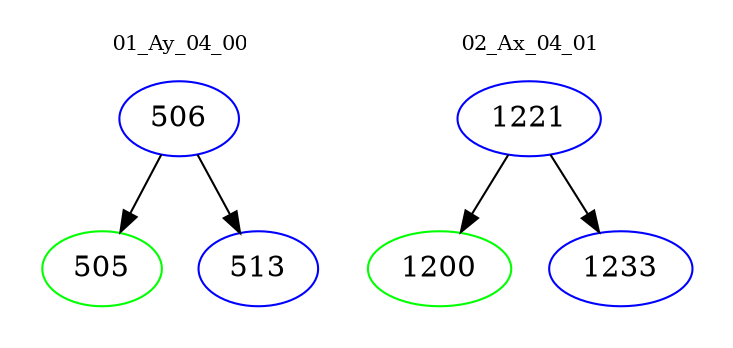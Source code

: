 digraph{
subgraph cluster_0 {
color = white
label = "01_Ay_04_00";
fontsize=10;
T0_506 [label="506", color="blue"]
T0_506 -> T0_505 [color="black"]
T0_505 [label="505", color="green"]
T0_506 -> T0_513 [color="black"]
T0_513 [label="513", color="blue"]
}
subgraph cluster_1 {
color = white
label = "02_Ax_04_01";
fontsize=10;
T1_1221 [label="1221", color="blue"]
T1_1221 -> T1_1200 [color="black"]
T1_1200 [label="1200", color="green"]
T1_1221 -> T1_1233 [color="black"]
T1_1233 [label="1233", color="blue"]
}
}
